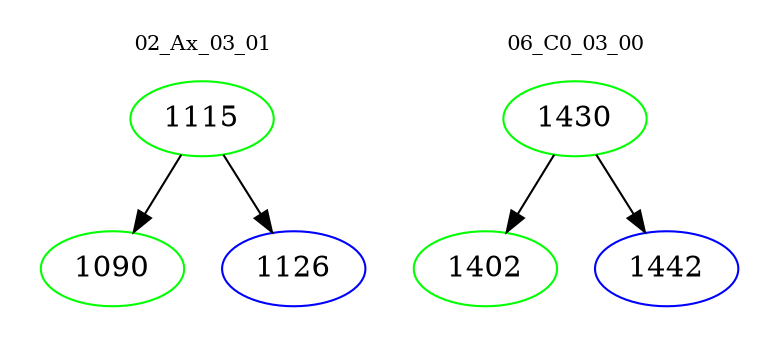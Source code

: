 digraph{
subgraph cluster_0 {
color = white
label = "02_Ax_03_01";
fontsize=10;
T0_1115 [label="1115", color="green"]
T0_1115 -> T0_1090 [color="black"]
T0_1090 [label="1090", color="green"]
T0_1115 -> T0_1126 [color="black"]
T0_1126 [label="1126", color="blue"]
}
subgraph cluster_1 {
color = white
label = "06_C0_03_00";
fontsize=10;
T1_1430 [label="1430", color="green"]
T1_1430 -> T1_1402 [color="black"]
T1_1402 [label="1402", color="green"]
T1_1430 -> T1_1442 [color="black"]
T1_1442 [label="1442", color="blue"]
}
}
